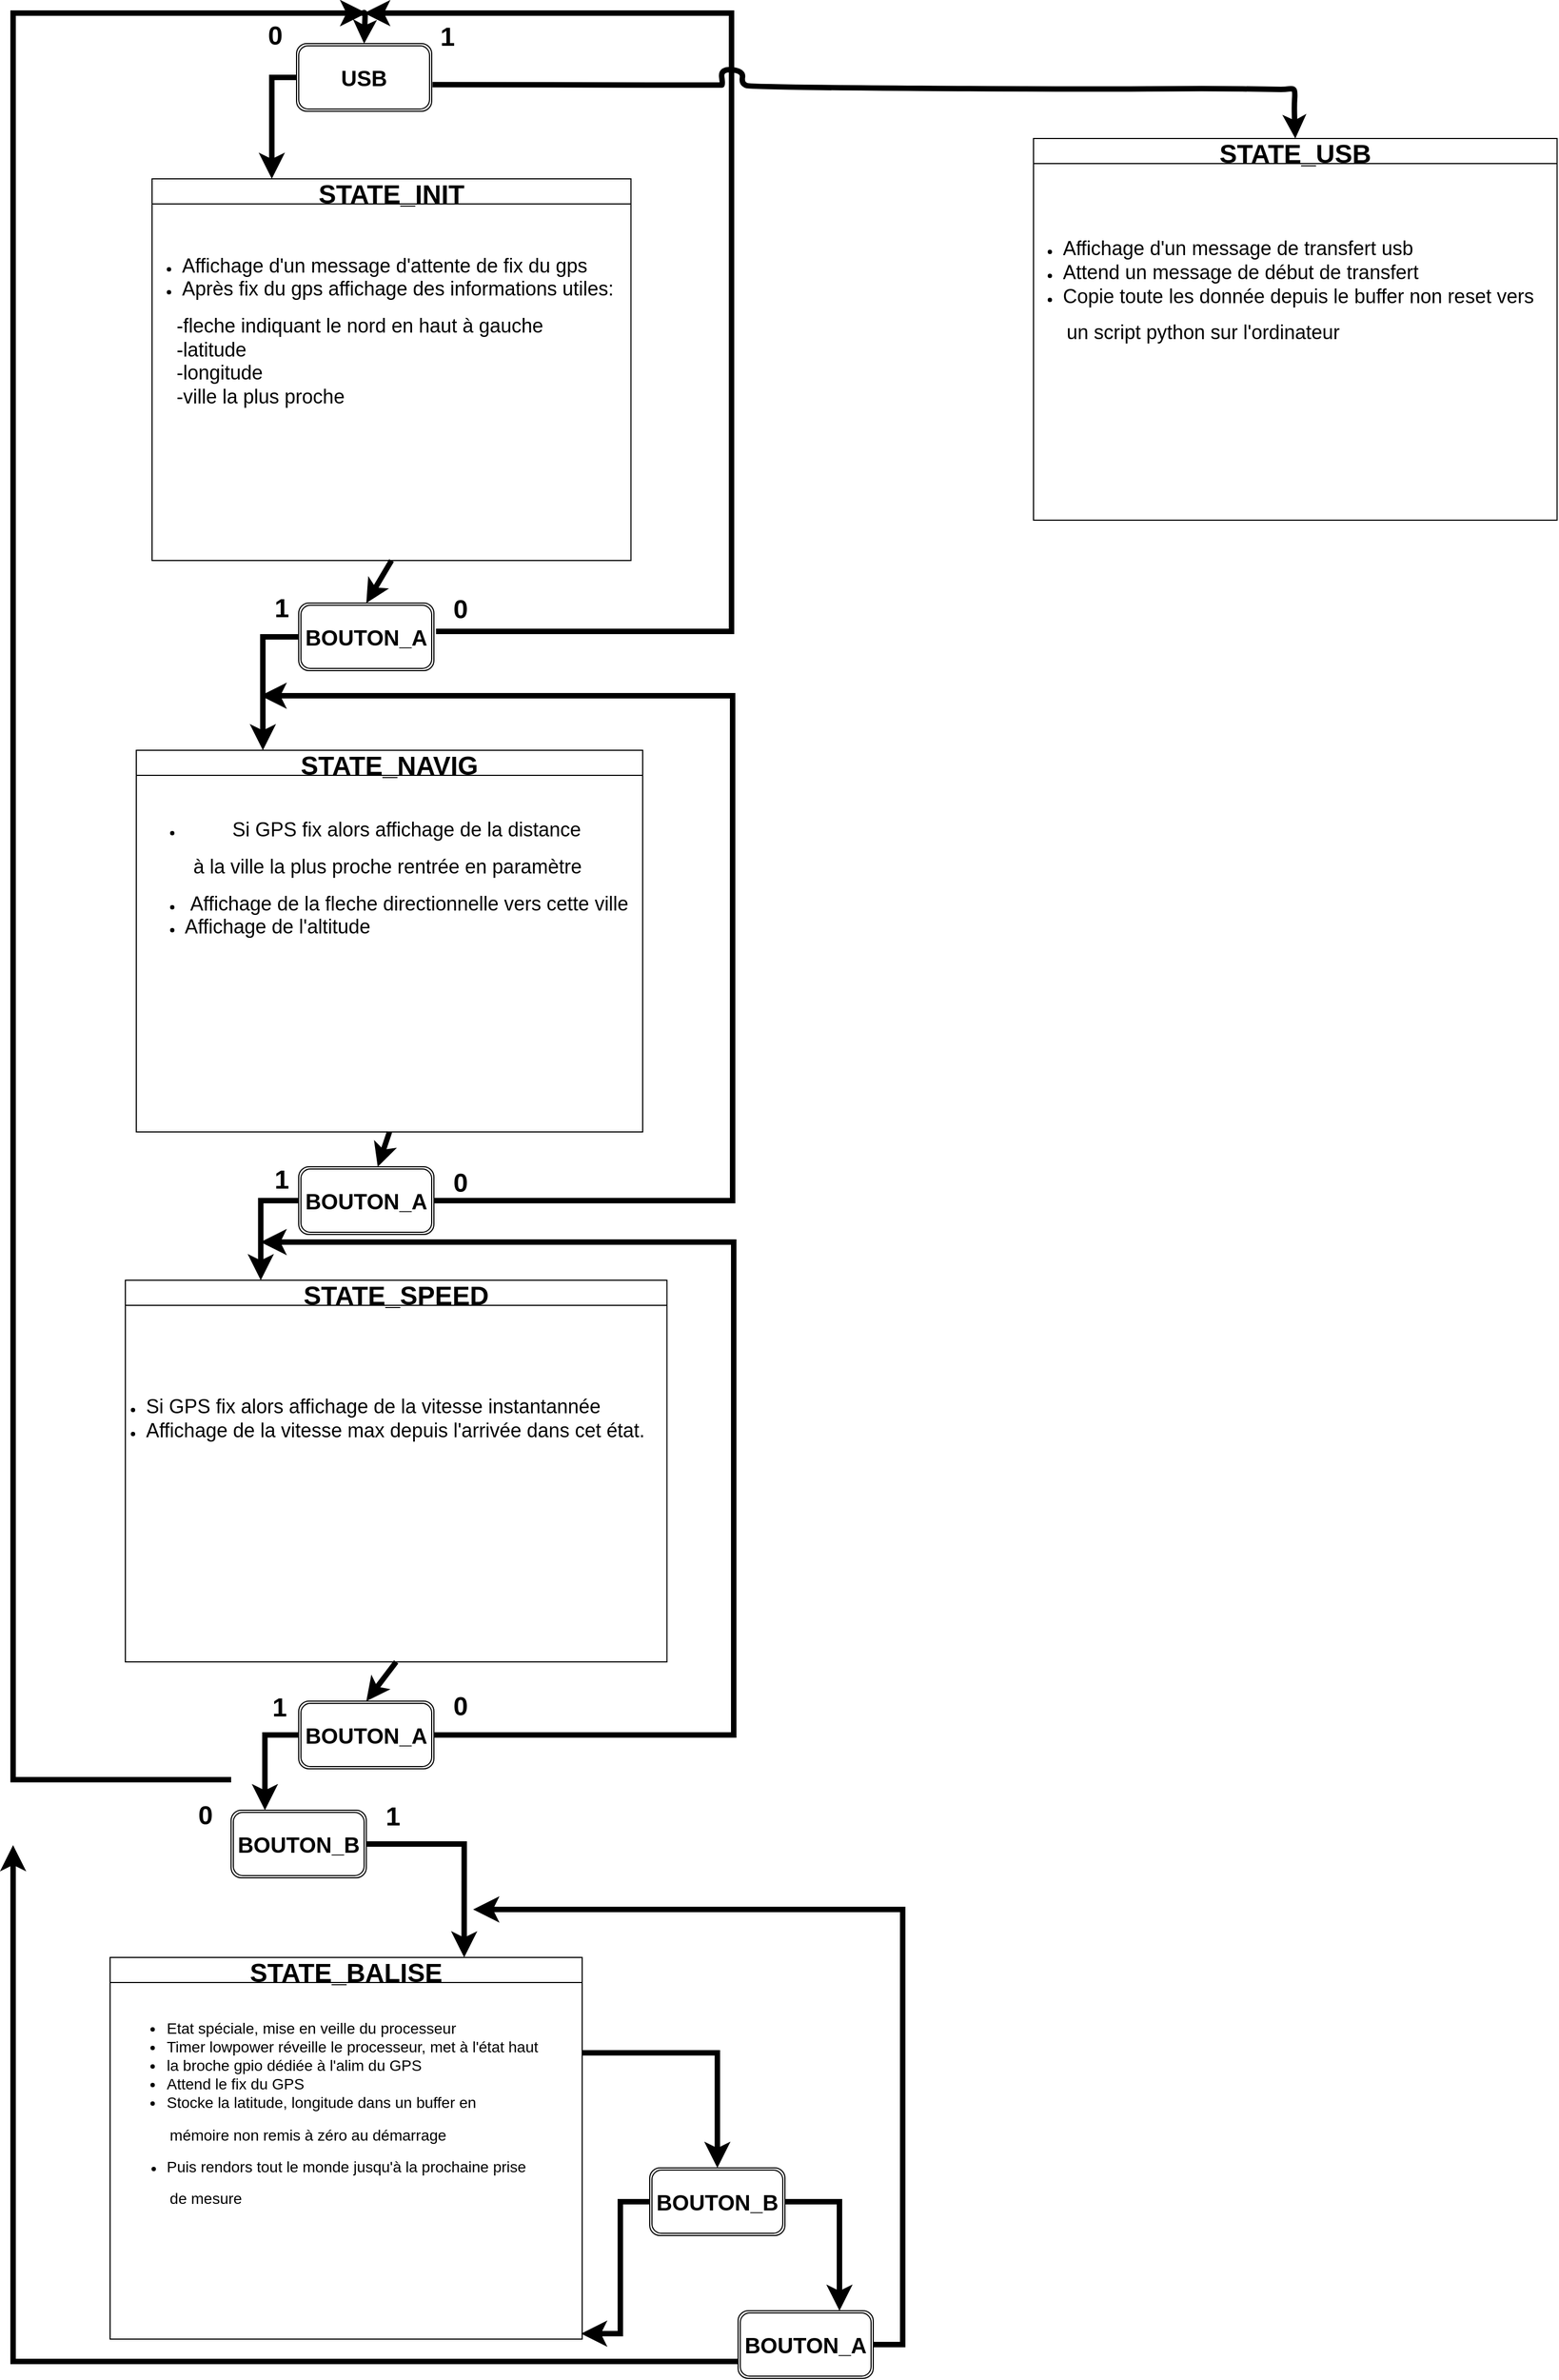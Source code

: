 <mxfile version="24.4.4" type="device" pages="3">
  <diagram name="Page-1" id="4te1mmsv4zOZPAg38L9I">
    <mxGraphModel dx="4148" dy="2264" grid="0" gridSize="10" guides="1" tooltips="1" connect="1" arrows="1" fold="1" page="1" pageScale="1" pageWidth="1654" pageHeight="2336" math="0" shadow="0">
      <root>
        <mxCell id="0" />
        <mxCell id="1" parent="0" />
        <mxCell id="vHd0KxsH72mr9lN2sKgw-1" value="STATE_INIT" style="swimlane;fontSize=24;" vertex="1" parent="1">
          <mxGeometry x="271.5" y="181" width="439.25" height="350" as="geometry">
            <mxRectangle x="267" y="272" width="139" height="41" as="alternateBounds" />
          </mxGeometry>
        </mxCell>
        <mxCell id="vHd0KxsH72mr9lN2sKgw-42" value="&lt;ul&gt;&lt;li&gt;&lt;font style=&quot;font-size: 18px;&quot;&gt;Affichage d&#39;un message d&#39;attente de fix du gps&lt;/font&gt;&lt;/li&gt;&lt;li&gt;&lt;font style=&quot;font-size: 18px;&quot;&gt;Après fix du gps affichage des informations utiles:&lt;/font&gt;&lt;/li&gt;&lt;/ul&gt;&lt;span style=&quot;font-size: 18px; background-color: initial;&quot;&gt;&amp;nbsp; &amp;nbsp; &amp;nbsp; &amp;nbsp;-fleche indiquant le nord en haut à gauche&lt;/span&gt;&lt;br&gt;&lt;span style=&quot;font-size: 18px; background-color: initial;&quot;&gt;&amp;nbsp; &amp;nbsp; &amp;nbsp; &amp;nbsp;-latitude&lt;/span&gt;&lt;div&gt;&lt;span style=&quot;font-size: 18px; background-color: initial;&quot;&gt;&amp;nbsp; &amp;nbsp; &amp;nbsp; &amp;nbsp;-longitude&lt;/span&gt;&lt;/div&gt;&lt;div&gt;&lt;span style=&quot;font-size: 18px; background-color: initial;&quot;&gt;&amp;nbsp; &amp;nbsp; &amp;nbsp; &amp;nbsp;-ville la plus proche&amp;nbsp;&lt;/span&gt;&lt;/div&gt;" style="text;html=1;align=left;verticalAlign=middle;resizable=0;points=[];autosize=1;strokeColor=none;fillColor=none;" vertex="1" parent="vHd0KxsH72mr9lN2sKgw-1">
          <mxGeometry x="-14.75" y="51" width="454" height="166" as="geometry" />
        </mxCell>
        <mxCell id="vHd0KxsH72mr9lN2sKgw-2" value="STATE_NAVIG" style="swimlane;fontSize=24;" vertex="1" parent="1">
          <mxGeometry x="257" y="705" width="464.5" height="350" as="geometry" />
        </mxCell>
        <mxCell id="vHd0KxsH72mr9lN2sKgw-45" value="&lt;ul&gt;&lt;li&gt;&lt;span style=&quot;font-size: 18px;&quot;&gt;Si GPS fix alors affichage de la distance&amp;nbsp;&lt;/span&gt;&lt;/li&gt;&lt;/ul&gt;&lt;span style=&quot;font-size: 18px; background-color: initial;&quot;&gt;à la ville la plus proche rentrée en paramètre&lt;/span&gt;&lt;br&gt;&lt;ul&gt;&lt;li style=&quot;text-align: left;&quot;&gt;&lt;span style=&quot;font-size: 18px;&quot;&gt;&amp;nbsp;Affichage de la fleche directionnelle vers cette ville&amp;nbsp;&lt;/span&gt;&lt;/li&gt;&lt;li style=&quot;text-align: left;&quot;&gt;&lt;span style=&quot;font-size: 18px;&quot;&gt;Affichage de l&#39;altitude&lt;/span&gt;&lt;/li&gt;&lt;/ul&gt;" style="text;html=1;align=center;verticalAlign=middle;resizable=0;points=[];autosize=1;strokeColor=none;fillColor=none;" vertex="1" parent="vHd0KxsH72mr9lN2sKgw-2">
          <mxGeometry x="-4.5" y="45" width="469" height="146" as="geometry" />
        </mxCell>
        <mxCell id="vHd0KxsH72mr9lN2sKgw-4" value="STATE_BALISE" style="swimlane;fontSize=24;" vertex="1" parent="1">
          <mxGeometry x="233" y="1812" width="433" height="350" as="geometry" />
        </mxCell>
        <mxCell id="vHd0KxsH72mr9lN2sKgw-47" value="&lt;ul style=&quot;font-size: 14px;&quot;&gt;&lt;li&gt;&lt;font style=&quot;font-size: 14px;&quot;&gt;Etat spéciale, mise en veille du processeur&lt;/font&gt;&lt;/li&gt;&lt;li&gt;&lt;font style=&quot;font-size: 14px;&quot;&gt;Timer lowpower réveille le processeur, met à l&#39;état haut&amp;nbsp;&lt;/font&gt;&lt;/li&gt;&lt;li&gt;&lt;font style=&quot;font-size: 14px;&quot;&gt;la broche gpio dédiée à l&#39;alim du GPS&lt;/font&gt;&lt;/li&gt;&lt;li&gt;&lt;font style=&quot;font-size: 14px;&quot;&gt;Attend le fix du GPS&lt;/font&gt;&lt;/li&gt;&lt;li&gt;&lt;span style=&quot;&quot;&gt;Stocke la latitude, longitude dans un buffer en&amp;nbsp;&lt;/span&gt;&lt;/li&gt;&lt;/ul&gt;&lt;span style=&quot;background-color: initial; font-size: 14px;&quot;&gt;&amp;nbsp; &amp;nbsp; &amp;nbsp; &amp;nbsp; &amp;nbsp; &amp;nbsp;mémoire non remis à zéro au démarrage&lt;/span&gt;&lt;br&gt;&lt;div&gt;&lt;ul&gt;&lt;li&gt;&lt;span style=&quot;background-color: initial; font-size: 14px;&quot;&gt;Puis rendors tout le monde jusqu&#39;à la prochaine prise&lt;/span&gt;&lt;/li&gt;&lt;/ul&gt;&lt;span style=&quot;background-color: initial; font-size: 14px;&quot;&gt;&amp;nbsp; &amp;nbsp; &amp;nbsp; &amp;nbsp; &amp;nbsp; &amp;nbsp;de mesure&lt;/span&gt;&lt;br&gt;&lt;/div&gt;" style="text;html=1;align=left;verticalAlign=middle;resizable=0;points=[];autosize=1;strokeColor=none;fillColor=none;" vertex="1" parent="vHd0KxsH72mr9lN2sKgw-4">
          <mxGeometry x="10" y="37" width="403" height="198" as="geometry" />
        </mxCell>
        <mxCell id="vHd0KxsH72mr9lN2sKgw-6" style="edgeStyle=orthogonalEdgeStyle;rounded=0;orthogonalLoop=1;jettySize=auto;html=1;entryX=1.25;entryY=0.9;entryDx=0;entryDy=0;entryPerimeter=0;" edge="1" parent="1" source="vHd0KxsH72mr9lN2sKgw-5" target="vHd0KxsH72mr9lN2sKgw-5">
          <mxGeometry relative="1" as="geometry" />
        </mxCell>
        <mxCell id="vHd0KxsH72mr9lN2sKgw-7" value="STATE_SPEED" style="swimlane;fontSize=24;" vertex="1" parent="1">
          <mxGeometry x="247" y="1191" width="496.75" height="350" as="geometry" />
        </mxCell>
        <mxCell id="vHd0KxsH72mr9lN2sKgw-46" value="&lt;ul&gt;&lt;li&gt;&lt;font style=&quot;font-size: 18px;&quot;&gt;Si GPS fix alors affichage de la vitesse instantannée&lt;/font&gt;&lt;/li&gt;&lt;li&gt;&lt;font style=&quot;font-size: 18px;&quot;&gt;Affichage de la vitesse max depuis l&#39;arrivée dans cet état.&amp;nbsp;&lt;/font&gt;&lt;/li&gt;&lt;/ul&gt;" style="text;html=1;align=left;verticalAlign=middle;resizable=0;points=[];autosize=1;strokeColor=none;fillColor=none;" vertex="1" parent="vHd0KxsH72mr9lN2sKgw-7">
          <mxGeometry x="-23.25" y="87" width="520" height="79" as="geometry" />
        </mxCell>
        <mxCell id="vHd0KxsH72mr9lN2sKgw-8" value="&lt;b&gt;&lt;font style=&quot;font-size: 20px;&quot;&gt;BOUTON_A&lt;/font&gt;&lt;/b&gt;" style="shape=ext;double=1;rounded=1;whiteSpace=wrap;html=1;" vertex="1" parent="1">
          <mxGeometry x="406" y="570" width="124" height="62" as="geometry" />
        </mxCell>
        <mxCell id="vHd0KxsH72mr9lN2sKgw-9" value="&lt;b&gt;&lt;font style=&quot;font-size: 20px;&quot;&gt;BOUTON_A&lt;/font&gt;&lt;/b&gt;" style="shape=ext;double=1;rounded=1;whiteSpace=wrap;html=1;" vertex="1" parent="1">
          <mxGeometry x="406" y="1087" width="124" height="62" as="geometry" />
        </mxCell>
        <mxCell id="vHd0KxsH72mr9lN2sKgw-10" value="&lt;b&gt;&lt;font style=&quot;font-size: 20px;&quot;&gt;BOUTON_A&lt;/font&gt;&lt;/b&gt;" style="shape=ext;double=1;rounded=1;whiteSpace=wrap;html=1;" vertex="1" parent="1">
          <mxGeometry x="406" y="1577" width="124" height="62" as="geometry" />
        </mxCell>
        <mxCell id="vHd0KxsH72mr9lN2sKgw-11" value="&lt;b&gt;&lt;font style=&quot;font-size: 20px;&quot;&gt;BOUTON_B&lt;/font&gt;&lt;/b&gt;" style="shape=ext;double=1;rounded=1;whiteSpace=wrap;html=1;" vertex="1" parent="1">
          <mxGeometry x="344" y="1677" width="124" height="62" as="geometry" />
        </mxCell>
        <mxCell id="vHd0KxsH72mr9lN2sKgw-13" value="" style="endArrow=classic;html=1;rounded=0;exitX=0.5;exitY=1;exitDx=0;exitDy=0;strokeWidth=5;" edge="1" parent="1" source="vHd0KxsH72mr9lN2sKgw-2" target="vHd0KxsH72mr9lN2sKgw-9">
          <mxGeometry width="50" height="50" relative="1" as="geometry">
            <mxPoint x="491" y="1072" as="sourcePoint" />
            <mxPoint x="541" y="1022" as="targetPoint" />
          </mxGeometry>
        </mxCell>
        <mxCell id="vHd0KxsH72mr9lN2sKgw-14" value="" style="edgeStyle=segmentEdgeStyle;endArrow=classic;html=1;curved=0;rounded=0;endSize=8;startSize=8;strokeWidth=5;exitX=0;exitY=0.5;exitDx=0;exitDy=0;entryX=0.25;entryY=0;entryDx=0;entryDy=0;" edge="1" parent="1" source="vHd0KxsH72mr9lN2sKgw-9" target="vHd0KxsH72mr9lN2sKgw-7">
          <mxGeometry width="50" height="50" relative="1" as="geometry">
            <mxPoint x="491" y="1172" as="sourcePoint" />
            <mxPoint x="541" y="1122" as="targetPoint" />
          </mxGeometry>
        </mxCell>
        <mxCell id="vHd0KxsH72mr9lN2sKgw-15" value="" style="edgeStyle=segmentEdgeStyle;endArrow=classic;html=1;curved=0;rounded=0;endSize=8;startSize=8;strokeWidth=5;exitX=0;exitY=0.5;exitDx=0;exitDy=0;entryX=0.25;entryY=0;entryDx=0;entryDy=0;" edge="1" parent="1" source="vHd0KxsH72mr9lN2sKgw-10" target="vHd0KxsH72mr9lN2sKgw-11">
          <mxGeometry width="50" height="50" relative="1" as="geometry">
            <mxPoint x="371" y="1582" as="sourcePoint" />
            <mxPoint x="335" y="1655" as="targetPoint" />
          </mxGeometry>
        </mxCell>
        <mxCell id="vHd0KxsH72mr9lN2sKgw-16" value="" style="edgeStyle=segmentEdgeStyle;endArrow=classic;html=1;curved=0;rounded=0;endSize=8;startSize=8;strokeWidth=5;exitX=0;exitY=0.5;exitDx=0;exitDy=0;entryX=0.25;entryY=0;entryDx=0;entryDy=0;" edge="1" parent="1" source="vHd0KxsH72mr9lN2sKgw-8" target="vHd0KxsH72mr9lN2sKgw-2">
          <mxGeometry width="50" height="50" relative="1" as="geometry">
            <mxPoint x="391" y="601" as="sourcePoint" />
            <mxPoint x="360" y="670" as="targetPoint" />
          </mxGeometry>
        </mxCell>
        <mxCell id="vHd0KxsH72mr9lN2sKgw-17" value="" style="endArrow=classic;html=1;rounded=0;strokeWidth=5;entryX=0.5;entryY=0;entryDx=0;entryDy=0;" edge="1" parent="1" target="vHd0KxsH72mr9lN2sKgw-50">
          <mxGeometry width="50" height="50" relative="1" as="geometry">
            <mxPoint x="467" y="28" as="sourcePoint" />
            <mxPoint x="467" y="56" as="targetPoint" />
          </mxGeometry>
        </mxCell>
        <mxCell id="vHd0KxsH72mr9lN2sKgw-18" value="" style="endArrow=classic;html=1;rounded=0;strokeWidth=5;exitX=0.5;exitY=1;exitDx=0;exitDy=0;entryX=0.5;entryY=0;entryDx=0;entryDy=0;" edge="1" parent="1" source="vHd0KxsH72mr9lN2sKgw-1" target="vHd0KxsH72mr9lN2sKgw-8">
          <mxGeometry width="50" height="50" relative="1" as="geometry">
            <mxPoint x="478" y="98" as="sourcePoint" />
            <mxPoint x="478" y="191" as="targetPoint" />
            <Array as="points" />
          </mxGeometry>
        </mxCell>
        <mxCell id="vHd0KxsH72mr9lN2sKgw-19" value="" style="endArrow=classic;html=1;rounded=0;exitX=0.5;exitY=1;exitDx=0;exitDy=0;strokeWidth=5;entryX=0.5;entryY=0;entryDx=0;entryDy=0;" edge="1" parent="1" source="vHd0KxsH72mr9lN2sKgw-7" target="vHd0KxsH72mr9lN2sKgw-10">
          <mxGeometry width="50" height="50" relative="1" as="geometry">
            <mxPoint x="437" y="1545" as="sourcePoint" />
            <mxPoint x="437" y="1577" as="targetPoint" />
            <Array as="points" />
          </mxGeometry>
        </mxCell>
        <mxCell id="vHd0KxsH72mr9lN2sKgw-20" value="1" style="text;strokeColor=none;fillColor=none;html=1;fontSize=24;fontStyle=1;verticalAlign=middle;align=center;" vertex="1" parent="1">
          <mxGeometry x="376" y="1080" width="28" height="38" as="geometry" />
        </mxCell>
        <mxCell id="vHd0KxsH72mr9lN2sKgw-21" value="1" style="text;strokeColor=none;fillColor=none;html=1;fontSize=24;fontStyle=1;verticalAlign=middle;align=center;" vertex="1" parent="1">
          <mxGeometry x="376" y="556" width="28" height="38" as="geometry" />
        </mxCell>
        <mxCell id="vHd0KxsH72mr9lN2sKgw-22" value="1" style="text;strokeColor=none;fillColor=none;html=1;fontSize=24;fontStyle=1;verticalAlign=middle;align=center;" vertex="1" parent="1">
          <mxGeometry x="374" y="1564" width="28" height="38" as="geometry" />
        </mxCell>
        <mxCell id="vHd0KxsH72mr9lN2sKgw-23" value="1" style="text;strokeColor=none;fillColor=none;html=1;fontSize=24;fontStyle=1;verticalAlign=middle;align=center;" vertex="1" parent="1">
          <mxGeometry x="478" y="1664" width="28" height="38" as="geometry" />
        </mxCell>
        <mxCell id="vHd0KxsH72mr9lN2sKgw-24" value="0" style="text;strokeColor=none;fillColor=none;html=1;fontSize=24;fontStyle=1;verticalAlign=middle;align=center;" vertex="1" parent="1">
          <mxGeometry x="532" y="1082" width="44" height="40" as="geometry" />
        </mxCell>
        <mxCell id="vHd0KxsH72mr9lN2sKgw-25" value="0" style="text;strokeColor=none;fillColor=none;html=1;fontSize=24;fontStyle=1;verticalAlign=middle;align=center;" vertex="1" parent="1">
          <mxGeometry x="532" y="556" width="44" height="40" as="geometry" />
        </mxCell>
        <mxCell id="vHd0KxsH72mr9lN2sKgw-26" value="0" style="text;strokeColor=none;fillColor=none;html=1;fontSize=24;fontStyle=1;verticalAlign=middle;align=center;" vertex="1" parent="1">
          <mxGeometry x="532" y="1562" width="44" height="40" as="geometry" />
        </mxCell>
        <mxCell id="vHd0KxsH72mr9lN2sKgw-27" value="0" style="text;strokeColor=none;fillColor=none;html=1;fontSize=24;fontStyle=1;verticalAlign=middle;align=center;" vertex="1" parent="1">
          <mxGeometry x="298" y="1662" width="44" height="40" as="geometry" />
        </mxCell>
        <mxCell id="vHd0KxsH72mr9lN2sKgw-28" value="" style="edgeStyle=elbowEdgeStyle;elbow=horizontal;endArrow=classic;html=1;curved=0;rounded=0;endSize=8;startSize=8;exitX=0;exitY=0.5;exitDx=0;exitDy=0;entryX=0.9;entryY=0.9;entryDx=0;entryDy=0;entryPerimeter=0;strokeWidth=5;" edge="1" parent="1">
          <mxGeometry width="50" height="50" relative="1" as="geometry">
            <mxPoint x="344.0" y="1649.0" as="sourcePoint" />
            <mxPoint x="468" y="29" as="targetPoint" />
            <Array as="points">
              <mxPoint x="144" y="849" />
            </Array>
          </mxGeometry>
        </mxCell>
        <mxCell id="vHd0KxsH72mr9lN2sKgw-29" value="" style="edgeStyle=segmentEdgeStyle;endArrow=classic;html=1;curved=0;rounded=0;endSize=8;startSize=8;strokeWidth=5;exitX=1;exitY=0.5;exitDx=0;exitDy=0;entryX=0.75;entryY=0;entryDx=0;entryDy=0;" edge="1" parent="1" source="vHd0KxsH72mr9lN2sKgw-11" target="vHd0KxsH72mr9lN2sKgw-4">
          <mxGeometry width="50" height="50" relative="1" as="geometry">
            <mxPoint x="566" y="1700" as="sourcePoint" />
            <mxPoint x="530" y="1773" as="targetPoint" />
          </mxGeometry>
        </mxCell>
        <mxCell id="vHd0KxsH72mr9lN2sKgw-30" value="&lt;b&gt;&lt;font style=&quot;font-size: 20px;&quot;&gt;BOUTON_B&lt;/font&gt;&lt;/b&gt;" style="shape=ext;double=1;rounded=1;whiteSpace=wrap;html=1;" vertex="1" parent="1">
          <mxGeometry x="728" y="2005" width="124" height="62" as="geometry" />
        </mxCell>
        <mxCell id="vHd0KxsH72mr9lN2sKgw-31" value="&lt;b&gt;&lt;font style=&quot;font-size: 20px;&quot;&gt;BOUTON_A&lt;/font&gt;&lt;/b&gt;" style="shape=ext;double=1;rounded=1;whiteSpace=wrap;html=1;" vertex="1" parent="1">
          <mxGeometry x="809" y="2136" width="124" height="62" as="geometry" />
        </mxCell>
        <mxCell id="vHd0KxsH72mr9lN2sKgw-32" value="" style="edgeStyle=elbowEdgeStyle;elbow=horizontal;endArrow=classic;html=1;curved=0;rounded=0;endSize=8;startSize=8;strokeWidth=5;exitDx=0;exitDy=0;entryX=0.82;entryY=0.915;entryDx=0;entryDy=0;entryPerimeter=0;" edge="1" parent="1" source="vHd0KxsH72mr9lN2sKgw-5">
          <mxGeometry width="50" height="50" relative="1" as="geometry">
            <mxPoint x="530" y="542" as="sourcePoint" />
            <mxPoint x="468" y="29" as="targetPoint" />
            <Array as="points" />
          </mxGeometry>
        </mxCell>
        <mxCell id="vHd0KxsH72mr9lN2sKgw-33" value="" style="edgeStyle=elbowEdgeStyle;elbow=horizontal;endArrow=classic;html=1;curved=0;rounded=0;endSize=8;startSize=8;strokeWidth=5;exitX=1;exitY=0.5;exitDx=0;exitDy=0;" edge="1" parent="1" source="vHd0KxsH72mr9lN2sKgw-9">
          <mxGeometry width="50" height="50" relative="1" as="geometry">
            <mxPoint x="755" y="998" as="sourcePoint" />
            <mxPoint x="371" y="655" as="targetPoint" />
            <Array as="points">
              <mxPoint x="804" y="888" />
            </Array>
          </mxGeometry>
        </mxCell>
        <mxCell id="vHd0KxsH72mr9lN2sKgw-34" value="" style="edgeStyle=elbowEdgeStyle;elbow=horizontal;endArrow=classic;html=1;curved=0;rounded=0;endSize=8;startSize=8;strokeWidth=5;exitX=1;exitY=0.5;exitDx=0;exitDy=0;" edge="1" parent="1" source="vHd0KxsH72mr9lN2sKgw-10">
          <mxGeometry width="50" height="50" relative="1" as="geometry">
            <mxPoint x="744" y="1550" as="sourcePoint" />
            <mxPoint x="371" y="1156" as="targetPoint" />
            <Array as="points">
              <mxPoint x="805" y="1380" />
            </Array>
          </mxGeometry>
        </mxCell>
        <mxCell id="vHd0KxsH72mr9lN2sKgw-35" value="" style="edgeStyle=segmentEdgeStyle;endArrow=classic;html=1;curved=0;rounded=0;endSize=8;startSize=8;strokeWidth=5;exitX=1;exitY=0.25;exitDx=0;exitDy=0;entryX=0.5;entryY=0;entryDx=0;entryDy=0;" edge="1" parent="1" source="vHd0KxsH72mr9lN2sKgw-4" target="vHd0KxsH72mr9lN2sKgw-30">
          <mxGeometry width="50" height="50" relative="1" as="geometry">
            <mxPoint x="691" y="1901" as="sourcePoint" />
            <mxPoint x="789" y="2005" as="targetPoint" />
          </mxGeometry>
        </mxCell>
        <mxCell id="vHd0KxsH72mr9lN2sKgw-36" value="" style="edgeStyle=segmentEdgeStyle;endArrow=classic;html=1;curved=0;rounded=0;endSize=8;startSize=8;strokeWidth=5;exitX=1;exitY=0.5;exitDx=0;exitDy=0;entryX=0.75;entryY=0;entryDx=0;entryDy=0;" edge="1" parent="1" source="vHd0KxsH72mr9lN2sKgw-30" target="vHd0KxsH72mr9lN2sKgw-31">
          <mxGeometry width="50" height="50" relative="1" as="geometry">
            <mxPoint x="835" y="1900" as="sourcePoint" />
            <mxPoint x="960" y="2005" as="targetPoint" />
          </mxGeometry>
        </mxCell>
        <mxCell id="vHd0KxsH72mr9lN2sKgw-38" value="" style="edgeStyle=elbowEdgeStyle;elbow=horizontal;endArrow=classic;html=1;curved=0;rounded=0;endSize=8;startSize=8;strokeWidth=5;exitX=0;exitY=0.5;exitDx=0;exitDy=0;" edge="1" parent="1" source="vHd0KxsH72mr9lN2sKgw-30">
          <mxGeometry width="50" height="50" relative="1" as="geometry">
            <mxPoint x="871" y="1959" as="sourcePoint" />
            <mxPoint x="665" y="2157" as="targetPoint" />
            <Array as="points">
              <mxPoint x="701" y="1807" />
            </Array>
          </mxGeometry>
        </mxCell>
        <mxCell id="vHd0KxsH72mr9lN2sKgw-40" value="" style="edgeStyle=segmentEdgeStyle;endArrow=classic;html=1;curved=0;rounded=0;endSize=8;startSize=8;strokeWidth=5;exitX=0;exitY=0.75;exitDx=0;exitDy=0;" edge="1" parent="1" source="vHd0KxsH72mr9lN2sKgw-31">
          <mxGeometry width="50" height="50" relative="1" as="geometry">
            <mxPoint x="554" y="2206" as="sourcePoint" />
            <mxPoint x="144" y="1709" as="targetPoint" />
          </mxGeometry>
        </mxCell>
        <mxCell id="vHd0KxsH72mr9lN2sKgw-41" value="" style="edgeStyle=elbowEdgeStyle;elbow=horizontal;endArrow=classic;html=1;curved=0;rounded=0;endSize=8;startSize=8;strokeWidth=5;exitX=1;exitY=0.5;exitDx=0;exitDy=0;" edge="1" parent="1" source="vHd0KxsH72mr9lN2sKgw-31">
          <mxGeometry width="50" height="50" relative="1" as="geometry">
            <mxPoint x="1042" y="1968" as="sourcePoint" />
            <mxPoint x="566" y="1768" as="targetPoint" />
            <Array as="points">
              <mxPoint x="960" y="1984" />
            </Array>
          </mxGeometry>
        </mxCell>
        <mxCell id="vHd0KxsH72mr9lN2sKgw-48" value="STATE_USB" style="swimlane;fontSize=24;" vertex="1" parent="1">
          <mxGeometry x="1080" y="144" width="480.25" height="350" as="geometry">
            <mxRectangle x="267" y="272" width="139" height="41" as="alternateBounds" />
          </mxGeometry>
        </mxCell>
        <mxCell id="vHd0KxsH72mr9lN2sKgw-49" value="&lt;ul&gt;&lt;li&gt;&lt;font style=&quot;font-size: 18px;&quot;&gt;Affichage d&#39;un message de transfert usb&lt;/font&gt;&lt;/li&gt;&lt;li&gt;&lt;span style=&quot;background-color: initial; font-size: 18px;&quot;&gt;Attend un message de début de transfert&lt;/span&gt;&lt;/li&gt;&lt;li&gt;&lt;span style=&quot;background-color: initial; font-size: 18px;&quot;&gt;Copie toute les donnée depuis le buffer non reset vers&amp;nbsp;&lt;/span&gt;&lt;/li&gt;&lt;/ul&gt;&lt;span style=&quot;background-color: initial;&quot;&gt;&amp;nbsp; &amp;nbsp; &amp;nbsp; &amp;nbsp; &amp;nbsp; &amp;nbsp; &amp;nbsp;&lt;font style=&quot;font-size: 18px;&quot;&gt;un script python sur l&#39;ordinateur&lt;/font&gt;&lt;/span&gt;" style="text;html=1;align=left;verticalAlign=middle;resizable=0;points=[];autosize=1;strokeColor=none;fillColor=none;" vertex="1" parent="vHd0KxsH72mr9lN2sKgw-48">
          <mxGeometry x="-14.75" y="73" width="495" height="122" as="geometry" />
        </mxCell>
        <mxCell id="vHd0KxsH72mr9lN2sKgw-50" value="&lt;b&gt;&lt;font style=&quot;font-size: 20px;&quot;&gt;USB&lt;/font&gt;&lt;/b&gt;" style="shape=ext;double=1;rounded=1;whiteSpace=wrap;html=1;" vertex="1" parent="1">
          <mxGeometry x="404" y="57" width="124" height="62" as="geometry" />
        </mxCell>
        <mxCell id="vHd0KxsH72mr9lN2sKgw-51" value="" style="edgeStyle=elbowEdgeStyle;elbow=horizontal;endArrow=classic;html=1;curved=0;rounded=0;endSize=8;startSize=8;strokeWidth=5;exitX=0;exitY=1;exitDx=0;exitDy=0;entryDx=0;entryDy=0;entryPerimeter=0;" edge="1" parent="1" source="vHd0KxsH72mr9lN2sKgw-25" target="vHd0KxsH72mr9lN2sKgw-5">
          <mxGeometry width="50" height="50" relative="1" as="geometry">
            <mxPoint x="532" y="596" as="sourcePoint" />
            <mxPoint x="468" y="29" as="targetPoint" />
            <Array as="points">
              <mxPoint x="803" y="411" />
            </Array>
          </mxGeometry>
        </mxCell>
        <mxCell id="vHd0KxsH72mr9lN2sKgw-5" value="" style="shape=waypoint;sketch=0;fillStyle=solid;size=6;pointerEvents=1;points=[];fillColor=none;resizable=0;rotatable=0;perimeter=centerPerimeter;snapToPoint=1;" vertex="1" parent="1">
          <mxGeometry x="456" y="19" width="20" height="20" as="geometry" />
        </mxCell>
        <mxCell id="vHd0KxsH72mr9lN2sKgw-53" value="1" style="text;strokeColor=none;fillColor=none;html=1;fontSize=24;fontStyle=1;verticalAlign=middle;align=center;" vertex="1" parent="1">
          <mxGeometry x="528" y="32" width="28" height="38" as="geometry" />
        </mxCell>
        <mxCell id="vHd0KxsH72mr9lN2sKgw-54" value="0" style="text;strokeColor=none;fillColor=none;html=1;fontSize=24;fontStyle=1;verticalAlign=middle;align=center;" vertex="1" parent="1">
          <mxGeometry x="362" y="30" width="44" height="40" as="geometry" />
        </mxCell>
        <mxCell id="vHd0KxsH72mr9lN2sKgw-55" value="" style="edgeStyle=segmentEdgeStyle;endArrow=classic;html=1;curved=0;rounded=0;endSize=8;startSize=8;exitX=0;exitY=0.5;exitDx=0;exitDy=0;entryX=0.25;entryY=0;entryDx=0;entryDy=0;strokeWidth=5;" edge="1" parent="1" source="vHd0KxsH72mr9lN2sKgw-50" target="vHd0KxsH72mr9lN2sKgw-1">
          <mxGeometry width="50" height="50" relative="1" as="geometry">
            <mxPoint x="552" y="174" as="sourcePoint" />
            <mxPoint x="602" y="124" as="targetPoint" />
          </mxGeometry>
        </mxCell>
        <mxCell id="vHd0KxsH72mr9lN2sKgw-57" value="" style="curved=1;endArrow=classic;html=1;rounded=0;strokeWidth=5;entryX=0.5;entryY=0;entryDx=0;entryDy=0;exitX=1.006;exitY=0.606;exitDx=0;exitDy=0;exitPerimeter=0;" edge="1" parent="1" source="vHd0KxsH72mr9lN2sKgw-50" target="vHd0KxsH72mr9lN2sKgw-48">
          <mxGeometry width="50" height="50" relative="1" as="geometry">
            <mxPoint x="625" y="94" as="sourcePoint" />
            <mxPoint x="1197" y="94" as="targetPoint" />
            <Array as="points">
              <mxPoint x="703" y="95" />
              <mxPoint x="753" y="95" />
              <mxPoint x="777" y="95" />
              <mxPoint x="793" y="95" />
              <mxPoint x="795" y="95" />
              <mxPoint x="793" y="80" />
              <mxPoint x="814" y="82" />
              <mxPoint x="812" y="94" />
              <mxPoint x="822" y="97" />
              <mxPoint x="1131" y="99" />
              <mxPoint x="1240" y="98" />
              <mxPoint x="1303" y="99" />
              <mxPoint x="1311" y="99" />
              <mxPoint x="1318" y="98" />
              <mxPoint x="1320" y="101" />
              <mxPoint x="1319" y="115" />
            </Array>
          </mxGeometry>
        </mxCell>
      </root>
    </mxGraphModel>
  </diagram>
  <diagram id="7MG9rN5hEEA3zfBkePuR" name="Page-2" />
  <diagram id="2AJtV1GmLy-Ozx1gZU7B" name="Page-3">
    <mxGraphModel dx="1430" dy="781" grid="0" gridSize="10" guides="1" tooltips="1" connect="1" arrows="1" fold="1" page="1" pageScale="1" pageWidth="1654" pageHeight="2336" math="0" shadow="0">
      <root>
        <mxCell id="0" />
        <mxCell id="1" parent="0" />
        <mxCell id="mWsBHAnHRhZ5X0qZi9KK-2" value="Ringbuffer" style="rounded=0;whiteSpace=wrap;html=1;" vertex="1" parent="1">
          <mxGeometry x="235" y="169" width="120" height="60" as="geometry" />
        </mxCell>
        <mxCell id="mWsBHAnHRhZ5X0qZi9KK-3" value="Buffer[512]" style="rounded=0;whiteSpace=wrap;html=1;" vertex="1" parent="1">
          <mxGeometry x="235" y="283" width="120" height="60" as="geometry" />
        </mxCell>
        <mxCell id="mWsBHAnHRhZ5X0qZi9KK-4" value="Recherche des bonnes trames(strcmp,memcpy)" style="rounded=0;whiteSpace=wrap;html=1;" vertex="1" parent="1">
          <mxGeometry x="230" y="397" width="130" height="60" as="geometry" />
        </mxCell>
        <mxCell id="mWsBHAnHRhZ5X0qZi9KK-5" value="" style="shape=flexArrow;endArrow=classic;html=1;rounded=0;entryX=0.5;entryY=0;entryDx=0;entryDy=0;" edge="1" parent="1" target="mWsBHAnHRhZ5X0qZi9KK-2">
          <mxGeometry width="50" height="50" relative="1" as="geometry">
            <mxPoint x="296" y="126" as="sourcePoint" />
            <mxPoint x="444" y="162" as="targetPoint" />
          </mxGeometry>
        </mxCell>
        <mxCell id="mWsBHAnHRhZ5X0qZi9KK-6" value="UART RX(trame NMEA)" style="edgeLabel;html=1;align=center;verticalAlign=middle;resizable=0;points=[];" vertex="1" connectable="0" parent="mWsBHAnHRhZ5X0qZi9KK-5">
          <mxGeometry x="-0.444" y="2" relative="1" as="geometry">
            <mxPoint as="offset" />
          </mxGeometry>
        </mxCell>
        <mxCell id="mWsBHAnHRhZ5X0qZi9KK-7" value="BuffRmc[100]" style="rounded=0;whiteSpace=wrap;html=1;" vertex="1" parent="1">
          <mxGeometry x="118" y="484" width="117" height="60" as="geometry" />
        </mxCell>
        <mxCell id="mWsBHAnHRhZ5X0qZi9KK-8" value="BuffGga[100]" style="rounded=0;whiteSpace=wrap;html=1;" vertex="1" parent="1">
          <mxGeometry x="355" y="484" width="130" height="60" as="geometry" />
        </mxCell>
        <mxCell id="mWsBHAnHRhZ5X0qZi9KK-9" value="decode rmc" style="rounded=0;whiteSpace=wrap;html=1;" vertex="1" parent="1">
          <mxGeometry x="118" y="591" width="117" height="60" as="geometry" />
        </mxCell>
        <mxCell id="mWsBHAnHRhZ5X0qZi9KK-10" value="decode gga" style="rounded=0;whiteSpace=wrap;html=1;" vertex="1" parent="1">
          <mxGeometry x="356" y="591" width="129" height="60" as="geometry" />
        </mxCell>
        <mxCell id="mWsBHAnHRhZ5X0qZi9KK-11" value="Qmc_Read" style="rounded=0;whiteSpace=wrap;html=1;" vertex="1" parent="1">
          <mxGeometry x="805" y="165" width="120" height="60" as="geometry" />
        </mxCell>
        <mxCell id="mWsBHAnHRhZ5X0qZi9KK-12" value="" style="rounded=0;whiteSpace=wrap;html=1;" vertex="1" parent="1">
          <mxGeometry x="714.13" y="270" width="301.75" height="221" as="geometry" />
        </mxCell>
        <mxCell id="mWsBHAnHRhZ5X0qZi9KK-14" value="" style="shape=flexArrow;endArrow=classic;html=1;rounded=0;entryX=0.5;entryY=0;entryDx=0;entryDy=0;exitX=0.5;exitY=1;exitDx=0;exitDy=0;" edge="1" parent="1" target="mWsBHAnHRhZ5X0qZi9KK-11" source="mWsBHAnHRhZ5X0qZi9KK-21">
          <mxGeometry width="50" height="50" relative="1" as="geometry">
            <mxPoint x="868" y="133" as="sourcePoint" />
            <mxPoint x="1016" y="169" as="targetPoint" />
          </mxGeometry>
        </mxCell>
        <mxCell id="mWsBHAnHRhZ5X0qZi9KK-15" value="I2C1" style="edgeLabel;html=1;align=center;verticalAlign=middle;resizable=0;points=[];" vertex="1" connectable="0" parent="mWsBHAnHRhZ5X0qZi9KK-14">
          <mxGeometry x="-0.444" y="2" relative="1" as="geometry">
            <mxPoint as="offset" />
          </mxGeometry>
        </mxCell>
        <mxCell id="mWsBHAnHRhZ5X0qZi9KK-20" value="GPS" style="rounded=0;whiteSpace=wrap;html=1;" vertex="1" parent="1">
          <mxGeometry x="235" y="58" width="120" height="60" as="geometry" />
        </mxCell>
        <mxCell id="mWsBHAnHRhZ5X0qZi9KK-21" value="Compas(QMC4883)" style="rounded=0;whiteSpace=wrap;html=1;" vertex="1" parent="1">
          <mxGeometry x="805" y="60" width="120" height="60" as="geometry" />
        </mxCell>
        <mxCell id="mWsBHAnHRhZ5X0qZi9KK-22" value="Qmc_Init" style="rounded=0;whiteSpace=wrap;html=1;" vertex="1" parent="1">
          <mxGeometry x="630" y="60" width="120" height="60" as="geometry" />
        </mxCell>
        <mxCell id="mWsBHAnHRhZ5X0qZi9KK-23" value="" style="shape=flexArrow;endArrow=classic;html=1;rounded=0;entryX=0;entryY=0.5;entryDx=0;entryDy=0;exitX=1;exitY=0.5;exitDx=0;exitDy=0;" edge="1" parent="1" source="mWsBHAnHRhZ5X0qZi9KK-22" target="mWsBHAnHRhZ5X0qZi9KK-21">
          <mxGeometry width="50" height="50" relative="1" as="geometry">
            <mxPoint x="783" y="76" as="sourcePoint" />
            <mxPoint x="782" y="118" as="targetPoint" />
          </mxGeometry>
        </mxCell>
        <mxCell id="mWsBHAnHRhZ5X0qZi9KK-24" value="I2C1" style="edgeLabel;html=1;align=center;verticalAlign=middle;resizable=0;points=[];" vertex="1" connectable="0" parent="mWsBHAnHRhZ5X0qZi9KK-23">
          <mxGeometry x="-0.444" y="2" relative="1" as="geometry">
            <mxPoint as="offset" />
          </mxGeometry>
        </mxCell>
        <mxCell id="mWsBHAnHRhZ5X0qZi9KK-26" value="" style="rounded=0;whiteSpace=wrap;html=1;" vertex="1" parent="1">
          <mxGeometry x="156" y="697" width="297" height="208" as="geometry" />
        </mxCell>
        <mxCell id="mWsBHAnHRhZ5X0qZi9KK-27" value="" style="endArrow=classic;html=1;rounded=0;exitX=0.5;exitY=1;exitDx=0;exitDy=0;entryX=0.5;entryY=0;entryDx=0;entryDy=0;strokeWidth=4;" edge="1" parent="1" source="mWsBHAnHRhZ5X0qZi9KK-3" target="mWsBHAnHRhZ5X0qZi9KK-4">
          <mxGeometry width="50" height="50" relative="1" as="geometry">
            <mxPoint x="110" y="466" as="sourcePoint" />
            <mxPoint x="160" y="416" as="targetPoint" />
          </mxGeometry>
        </mxCell>
        <mxCell id="mWsBHAnHRhZ5X0qZi9KK-28" value="" style="endArrow=classic;html=1;rounded=0;exitX=0.5;exitY=1;exitDx=0;exitDy=0;entryX=0.5;entryY=0;entryDx=0;entryDy=0;strokeWidth=4;" edge="1" parent="1">
          <mxGeometry width="50" height="50" relative="1" as="geometry">
            <mxPoint x="294.58" y="229" as="sourcePoint" />
            <mxPoint x="294.58" y="283" as="targetPoint" />
          </mxGeometry>
        </mxCell>
        <mxCell id="mWsBHAnHRhZ5X0qZi9KK-29" value="" style="endArrow=classic;html=1;rounded=0;entryX=0.5;entryY=0;entryDx=0;entryDy=0;strokeWidth=4;exitX=0.5;exitY=1;exitDx=0;exitDy=0;" edge="1" parent="1" source="mWsBHAnHRhZ5X0qZi9KK-11" target="mWsBHAnHRhZ5X0qZi9KK-12">
          <mxGeometry width="50" height="50" relative="1" as="geometry">
            <mxPoint x="856" y="232" as="sourcePoint" />
            <mxPoint x="433" y="417" as="targetPoint" />
            <Array as="points" />
          </mxGeometry>
        </mxCell>
        <mxCell id="mWsBHAnHRhZ5X0qZi9KK-30" value="" style="endArrow=classic;html=1;rounded=0;exitX=0.51;exitY=0.967;exitDx=0;exitDy=0;entryX=0.5;entryY=0;entryDx=0;entryDy=0;strokeWidth=4;exitPerimeter=0;" edge="1" parent="1" source="mWsBHAnHRhZ5X0qZi9KK-8" target="mWsBHAnHRhZ5X0qZi9KK-10">
          <mxGeometry width="50" height="50" relative="1" as="geometry">
            <mxPoint x="423" y="548" as="sourcePoint" />
            <mxPoint x="423" y="602" as="targetPoint" />
          </mxGeometry>
        </mxCell>
        <mxCell id="mWsBHAnHRhZ5X0qZi9KK-31" value="" style="endArrow=classic;html=1;rounded=0;exitX=0.5;exitY=1;exitDx=0;exitDy=0;entryX=0.5;entryY=0;entryDx=0;entryDy=0;strokeWidth=4;" edge="1" parent="1" source="mWsBHAnHRhZ5X0qZi9KK-7" target="mWsBHAnHRhZ5X0qZi9KK-9">
          <mxGeometry width="50" height="50" relative="1" as="geometry">
            <mxPoint x="196" y="546" as="sourcePoint" />
            <mxPoint x="195" y="595" as="targetPoint" />
          </mxGeometry>
        </mxCell>
        <mxCell id="mWsBHAnHRhZ5X0qZi9KK-32" value="" style="endArrow=classic;html=1;rounded=0;exitX=0.5;exitY=1;exitDx=0;exitDy=0;entryX=0.5;entryY=0;entryDx=0;entryDy=0;strokeWidth=4;" edge="1" parent="1" source="mWsBHAnHRhZ5X0qZi9KK-9" target="mWsBHAnHRhZ5X0qZi9KK-26">
          <mxGeometry width="50" height="50" relative="1" as="geometry">
            <mxPoint x="214" y="651" as="sourcePoint" />
            <mxPoint x="214" y="698" as="targetPoint" />
            <Array as="points" />
          </mxGeometry>
        </mxCell>
        <mxCell id="mWsBHAnHRhZ5X0qZi9KK-33" value="" style="endArrow=classic;html=1;rounded=0;exitX=0.5;exitY=1;exitDx=0;exitDy=0;entryX=0.5;entryY=0;entryDx=0;entryDy=0;strokeWidth=4;" edge="1" parent="1" source="mWsBHAnHRhZ5X0qZi9KK-10" target="mWsBHAnHRhZ5X0qZi9KK-26">
          <mxGeometry width="50" height="50" relative="1" as="geometry">
            <mxPoint x="187" y="661" as="sourcePoint" />
            <mxPoint x="315" y="707" as="targetPoint" />
            <Array as="points" />
          </mxGeometry>
        </mxCell>
        <mxCell id="mWsBHAnHRhZ5X0qZi9KK-34" value="" style="edgeStyle=segmentEdgeStyle;endArrow=classic;html=1;curved=0;rounded=0;endSize=8;startSize=8;strokeWidth=4;exitX=1;exitY=0.5;exitDx=0;exitDy=0;entryX=0.5;entryY=0;entryDx=0;entryDy=0;" edge="1" parent="1" source="mWsBHAnHRhZ5X0qZi9KK-4" target="mWsBHAnHRhZ5X0qZi9KK-8">
          <mxGeometry width="50" height="50" relative="1" as="geometry">
            <mxPoint x="524" y="411" as="sourcePoint" />
            <mxPoint x="574" y="361" as="targetPoint" />
          </mxGeometry>
        </mxCell>
        <mxCell id="mWsBHAnHRhZ5X0qZi9KK-35" value="" style="edgeStyle=segmentEdgeStyle;endArrow=classic;html=1;curved=0;rounded=0;endSize=8;startSize=8;strokeWidth=4;exitX=0;exitY=0.5;exitDx=0;exitDy=0;entryX=0.5;entryY=0;entryDx=0;entryDy=0;" edge="1" parent="1" source="mWsBHAnHRhZ5X0qZi9KK-4" target="mWsBHAnHRhZ5X0qZi9KK-7">
          <mxGeometry width="50" height="50" relative="1" as="geometry">
            <mxPoint x="370" y="437" as="sourcePoint" />
            <mxPoint x="430" y="494" as="targetPoint" />
          </mxGeometry>
        </mxCell>
        <mxCell id="mWsBHAnHRhZ5X0qZi9KK-36" value="autoarrow" style="rounded=0;whiteSpace=wrap;html=1;" vertex="1" parent="1">
          <mxGeometry x="912" y="535" width="120" height="60" as="geometry" />
        </mxCell>
        <mxCell id="mWsBHAnHRhZ5X0qZi9KK-37" value="" style="endArrow=classic;html=1;rounded=0;entryX=0.25;entryY=0;entryDx=0;entryDy=0;strokeWidth=4;exitX=0.75;exitY=1;exitDx=0;exitDy=0;" edge="1" parent="1" source="mWsBHAnHRhZ5X0qZi9KK-12" target="mWsBHAnHRhZ5X0qZi9KK-36">
          <mxGeometry width="50" height="50" relative="1" as="geometry">
            <mxPoint x="1025" y="495" as="sourcePoint" />
            <mxPoint x="1025" y="540" as="targetPoint" />
            <Array as="points" />
          </mxGeometry>
        </mxCell>
        <mxCell id="mWsBHAnHRhZ5X0qZi9KK-38" value="Draw_Line" style="rounded=0;whiteSpace=wrap;html=1;" vertex="1" parent="1">
          <mxGeometry x="1193" y="252" width="120" height="60" as="geometry" />
        </mxCell>
        <mxCell id="mWsBHAnHRhZ5X0qZi9KK-39" value="Write_Char" style="rounded=0;whiteSpace=wrap;html=1;" vertex="1" parent="1">
          <mxGeometry x="1365" y="252" width="120" height="60" as="geometry" />
        </mxCell>
        <mxCell id="mWsBHAnHRhZ5X0qZi9KK-40" value="Draw_Arrow" style="rounded=0;whiteSpace=wrap;html=1;" vertex="1" parent="1">
          <mxGeometry x="1193" y="152" width="120" height="60" as="geometry" />
        </mxCell>
        <mxCell id="mWsBHAnHRhZ5X0qZi9KK-41" value="Write_String" style="rounded=0;whiteSpace=wrap;html=1;" vertex="1" parent="1">
          <mxGeometry x="1365" y="152" width="120" height="60" as="geometry" />
        </mxCell>
        <mxCell id="mWsBHAnHRhZ5X0qZi9KK-42" value="Fonts&lt;span style=&quot;background-color: initial;&quot;&gt;_Data&lt;/span&gt;" style="rounded=0;whiteSpace=wrap;html=1;" vertex="1" parent="1">
          <mxGeometry x="1534" y="252" width="120" height="60" as="geometry" />
        </mxCell>
        <mxCell id="mWsBHAnHRhZ5X0qZi9KK-43" value="Write_a_Pixel" style="rounded=0;whiteSpace=wrap;html=1;" vertex="1" parent="1">
          <mxGeometry x="1365" y="366" width="120" height="60" as="geometry" />
        </mxCell>
        <mxCell id="mWsBHAnHRhZ5X0qZi9KK-44" value="ssd1306_buffer" style="rounded=0;whiteSpace=wrap;html=1;" vertex="1" parent="1">
          <mxGeometry x="1365" y="475" width="120" height="60" as="geometry" />
        </mxCell>
        <mxCell id="mWsBHAnHRhZ5X0qZi9KK-45" value="ssd1306" style="rounded=0;whiteSpace=wrap;html=1;" vertex="1" parent="1">
          <mxGeometry x="1365" y="588" width="120" height="60" as="geometry" />
        </mxCell>
        <mxCell id="mWsBHAnHRhZ5X0qZi9KK-46" value="" style="shape=flexArrow;endArrow=classic;html=1;rounded=0;entryX=0.5;entryY=0;entryDx=0;entryDy=0;exitX=0.5;exitY=1;exitDx=0;exitDy=0;" edge="1" parent="1" source="mWsBHAnHRhZ5X0qZi9KK-44" target="mWsBHAnHRhZ5X0qZi9KK-45">
          <mxGeometry width="50" height="50" relative="1" as="geometry">
            <mxPoint x="1300" y="491.5" as="sourcePoint" />
            <mxPoint x="1300" y="536.5" as="targetPoint" />
          </mxGeometry>
        </mxCell>
        <mxCell id="mWsBHAnHRhZ5X0qZi9KK-47" value="I2C3" style="edgeLabel;html=1;align=center;verticalAlign=middle;resizable=0;points=[];" vertex="1" connectable="0" parent="mWsBHAnHRhZ5X0qZi9KK-46">
          <mxGeometry x="-0.444" y="2" relative="1" as="geometry">
            <mxPoint as="offset" />
          </mxGeometry>
        </mxCell>
        <mxCell id="mWsBHAnHRhZ5X0qZi9KK-48" value="ssd1306_Init" style="rounded=0;whiteSpace=wrap;html=1;" vertex="1" parent="1">
          <mxGeometry x="1530" y="588" width="120" height="60" as="geometry" />
        </mxCell>
        <mxCell id="mWsBHAnHRhZ5X0qZi9KK-49" value="" style="shape=flexArrow;endArrow=classic;html=1;rounded=0;entryX=1;entryY=0.5;entryDx=0;entryDy=0;exitX=0;exitY=0.5;exitDx=0;exitDy=0;" edge="1" parent="1" source="mWsBHAnHRhZ5X0qZi9KK-48" target="mWsBHAnHRhZ5X0qZi9KK-45">
          <mxGeometry width="50" height="50" relative="1" as="geometry">
            <mxPoint x="1435" y="545" as="sourcePoint" />
            <mxPoint x="1435" y="598" as="targetPoint" />
          </mxGeometry>
        </mxCell>
        <mxCell id="mWsBHAnHRhZ5X0qZi9KK-50" value="I2C3" style="edgeLabel;html=1;align=center;verticalAlign=middle;resizable=0;points=[];" vertex="1" connectable="0" parent="mWsBHAnHRhZ5X0qZi9KK-49">
          <mxGeometry x="-0.444" y="2" relative="1" as="geometry">
            <mxPoint as="offset" />
          </mxGeometry>
        </mxCell>
        <mxCell id="mWsBHAnHRhZ5X0qZi9KK-51" value="" style="endArrow=classic;html=1;rounded=0;entryX=0.5;entryY=0;entryDx=0;entryDy=0;strokeWidth=4;exitX=0.5;exitY=1;exitDx=0;exitDy=0;" edge="1" parent="1" source="mWsBHAnHRhZ5X0qZi9KK-43" target="mWsBHAnHRhZ5X0qZi9KK-44">
          <mxGeometry width="50" height="50" relative="1" as="geometry">
            <mxPoint x="950" y="501" as="sourcePoint" />
            <mxPoint x="952" y="545" as="targetPoint" />
            <Array as="points" />
          </mxGeometry>
        </mxCell>
        <mxCell id="mWsBHAnHRhZ5X0qZi9KK-52" value="" style="endArrow=classic;html=1;rounded=0;entryX=0.5;entryY=0;entryDx=0;entryDy=0;strokeWidth=4;exitX=0.5;exitY=1;exitDx=0;exitDy=0;" edge="1" parent="1" source="mWsBHAnHRhZ5X0qZi9KK-39" target="mWsBHAnHRhZ5X0qZi9KK-43">
          <mxGeometry width="50" height="50" relative="1" as="geometry">
            <mxPoint x="1435" y="436" as="sourcePoint" />
            <mxPoint x="1435" y="485" as="targetPoint" />
            <Array as="points" />
          </mxGeometry>
        </mxCell>
        <mxCell id="mWsBHAnHRhZ5X0qZi9KK-53" value="" style="endArrow=classic;html=1;rounded=0;entryX=1;entryY=0.5;entryDx=0;entryDy=0;strokeWidth=4;exitX=0;exitY=0.5;exitDx=0;exitDy=0;" edge="1" parent="1" source="mWsBHAnHRhZ5X0qZi9KK-42" target="mWsBHAnHRhZ5X0qZi9KK-39">
          <mxGeometry width="50" height="50" relative="1" as="geometry">
            <mxPoint x="1435" y="322" as="sourcePoint" />
            <mxPoint x="1435" y="376" as="targetPoint" />
            <Array as="points" />
          </mxGeometry>
        </mxCell>
        <mxCell id="mWsBHAnHRhZ5X0qZi9KK-54" value="" style="endArrow=classic;html=1;rounded=0;entryX=0.5;entryY=0;entryDx=0;entryDy=0;strokeWidth=4;exitX=0.5;exitY=1;exitDx=0;exitDy=0;" edge="1" parent="1" source="mWsBHAnHRhZ5X0qZi9KK-41" target="mWsBHAnHRhZ5X0qZi9KK-39">
          <mxGeometry width="50" height="50" relative="1" as="geometry">
            <mxPoint x="1544" y="292" as="sourcePoint" />
            <mxPoint x="1495" y="292" as="targetPoint" />
            <Array as="points" />
          </mxGeometry>
        </mxCell>
        <mxCell id="mWsBHAnHRhZ5X0qZi9KK-55" value="" style="endArrow=classic;html=1;rounded=0;entryX=0.5;entryY=0;entryDx=0;entryDy=0;strokeWidth=4;exitX=0.5;exitY=1;exitDx=0;exitDy=0;" edge="1" parent="1" source="mWsBHAnHRhZ5X0qZi9KK-40" target="mWsBHAnHRhZ5X0qZi9KK-38">
          <mxGeometry width="50" height="50" relative="1" as="geometry">
            <mxPoint x="1435" y="222" as="sourcePoint" />
            <mxPoint x="1435" y="262" as="targetPoint" />
            <Array as="points" />
          </mxGeometry>
        </mxCell>
        <mxCell id="mWsBHAnHRhZ5X0qZi9KK-56" value="" style="endArrow=classic;html=1;rounded=0;entryX=0;entryY=0.5;entryDx=0;entryDy=0;strokeWidth=4;exitX=0.5;exitY=1;exitDx=0;exitDy=0;" edge="1" parent="1" source="mWsBHAnHRhZ5X0qZi9KK-38" target="mWsBHAnHRhZ5X0qZi9KK-43">
          <mxGeometry width="50" height="50" relative="1" as="geometry">
            <mxPoint x="1140" y="308" as="sourcePoint" />
            <mxPoint x="1263" y="262" as="targetPoint" />
            <Array as="points" />
          </mxGeometry>
        </mxCell>
        <mxCell id="mWsBHAnHRhZ5X0qZi9KK-57" value="" style="endArrow=classic;html=1;rounded=0;entryX=1;entryY=0.5;entryDx=0;entryDy=0;strokeWidth=4;exitX=0.5;exitY=1;exitDx=0;exitDy=0;" edge="1" parent="1" source="mWsBHAnHRhZ5X0qZi9KK-42" target="mWsBHAnHRhZ5X0qZi9KK-43">
          <mxGeometry width="50" height="50" relative="1" as="geometry">
            <mxPoint x="1263" y="322" as="sourcePoint" />
            <mxPoint x="1375" y="406" as="targetPoint" />
            <Array as="points" />
          </mxGeometry>
        </mxCell>
        <mxCell id="mWsBHAnHRhZ5X0qZi9KK-58" value="" style="edgeStyle=elbowEdgeStyle;elbow=vertical;endArrow=classic;html=1;curved=0;rounded=0;endSize=8;startSize=8;strokeWidth=4;exitX=1;exitY=0.5;exitDx=0;exitDy=0;entryX=0;entryY=0.5;entryDx=0;entryDy=0;" edge="1" parent="1" source="mWsBHAnHRhZ5X0qZi9KK-36">
          <mxGeometry width="50" height="50" relative="1" as="geometry">
            <mxPoint x="1090" y="535" as="sourcePoint" />
            <mxPoint x="1251" y="152" as="targetPoint" />
            <Array as="points">
              <mxPoint x="1199" y="92" />
            </Array>
          </mxGeometry>
        </mxCell>
      </root>
    </mxGraphModel>
  </diagram>
</mxfile>
